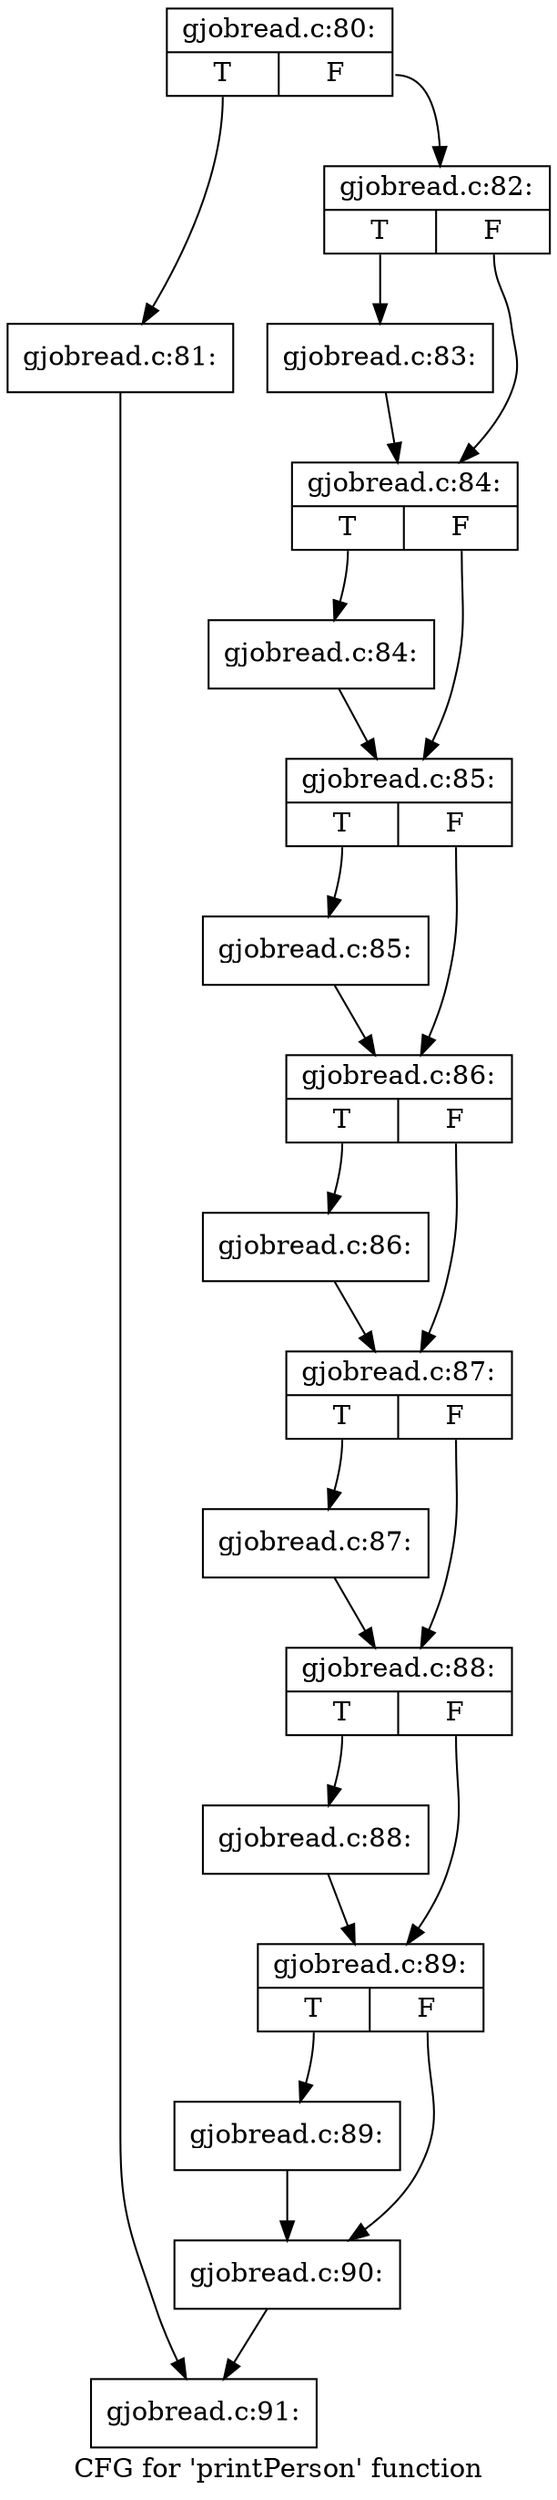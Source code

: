 digraph "CFG for 'printPerson' function" {
	label="CFG for 'printPerson' function";

	Node0x524b7d0 [shape=record,label="{gjobread.c:80:|{<s0>T|<s1>F}}"];
	Node0x524b7d0:s0 -> Node0x524eb00;
	Node0x524b7d0:s1 -> Node0x524b820;
	Node0x524eb00 [shape=record,label="{gjobread.c:81:}"];
	Node0x524eb00 -> Node0x524bd30;
	Node0x524b820 [shape=record,label="{gjobread.c:82:|{<s0>T|<s1>F}}"];
	Node0x524b820:s0 -> Node0x5250e50;
	Node0x524b820:s1 -> Node0x5250ea0;
	Node0x5250e50 [shape=record,label="{gjobread.c:83:}"];
	Node0x5250e50 -> Node0x5250ea0;
	Node0x5250ea0 [shape=record,label="{gjobread.c:84:|{<s0>T|<s1>F}}"];
	Node0x5250ea0:s0 -> Node0x5251720;
	Node0x5250ea0:s1 -> Node0x5251770;
	Node0x5251720 [shape=record,label="{gjobread.c:84:}"];
	Node0x5251720 -> Node0x5251770;
	Node0x5251770 [shape=record,label="{gjobread.c:85:|{<s0>T|<s1>F}}"];
	Node0x5251770:s0 -> Node0x5251ff0;
	Node0x5251770:s1 -> Node0x5252040;
	Node0x5251ff0 [shape=record,label="{gjobread.c:85:}"];
	Node0x5251ff0 -> Node0x5252040;
	Node0x5252040 [shape=record,label="{gjobread.c:86:|{<s0>T|<s1>F}}"];
	Node0x5252040:s0 -> Node0x52528c0;
	Node0x5252040:s1 -> Node0x5252910;
	Node0x52528c0 [shape=record,label="{gjobread.c:86:}"];
	Node0x52528c0 -> Node0x5252910;
	Node0x5252910 [shape=record,label="{gjobread.c:87:|{<s0>T|<s1>F}}"];
	Node0x5252910:s0 -> Node0x5253190;
	Node0x5252910:s1 -> Node0x52531e0;
	Node0x5253190 [shape=record,label="{gjobread.c:87:}"];
	Node0x5253190 -> Node0x52531e0;
	Node0x52531e0 [shape=record,label="{gjobread.c:88:|{<s0>T|<s1>F}}"];
	Node0x52531e0:s0 -> Node0x5253a60;
	Node0x52531e0:s1 -> Node0x5253ab0;
	Node0x5253a60 [shape=record,label="{gjobread.c:88:}"];
	Node0x5253a60 -> Node0x5253ab0;
	Node0x5253ab0 [shape=record,label="{gjobread.c:89:|{<s0>T|<s1>F}}"];
	Node0x5253ab0:s0 -> Node0x5254330;
	Node0x5253ab0:s1 -> Node0x5254380;
	Node0x5254330 [shape=record,label="{gjobread.c:89:}"];
	Node0x5254330 -> Node0x5254380;
	Node0x5254380 [shape=record,label="{gjobread.c:90:}"];
	Node0x5254380 -> Node0x524bd30;
	Node0x524bd30 [shape=record,label="{gjobread.c:91:}"];
}
